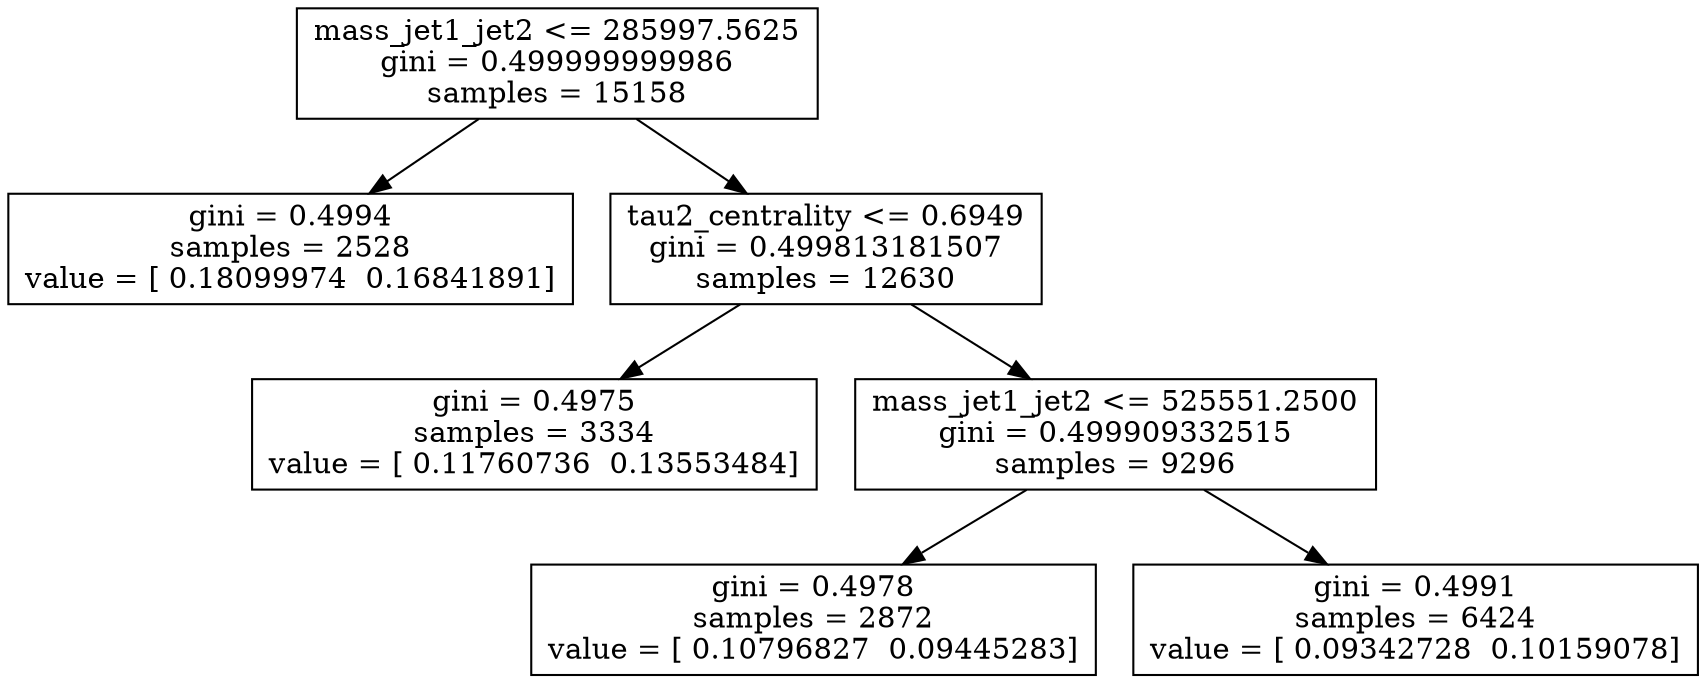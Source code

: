 digraph Tree {
0 [label="mass_jet1_jet2 <= 285997.5625\ngini = 0.499999999986\nsamples = 15158", shape="box"] ;
1 [label="gini = 0.4994\nsamples = 2528\nvalue = [ 0.18099974  0.16841891]", shape="box"] ;
0 -> 1 ;
2 [label="tau2_centrality <= 0.6949\ngini = 0.499813181507\nsamples = 12630", shape="box"] ;
0 -> 2 ;
3 [label="gini = 0.4975\nsamples = 3334\nvalue = [ 0.11760736  0.13553484]", shape="box"] ;
2 -> 3 ;
4 [label="mass_jet1_jet2 <= 525551.2500\ngini = 0.499909332515\nsamples = 9296", shape="box"] ;
2 -> 4 ;
5 [label="gini = 0.4978\nsamples = 2872\nvalue = [ 0.10796827  0.09445283]", shape="box"] ;
4 -> 5 ;
6 [label="gini = 0.4991\nsamples = 6424\nvalue = [ 0.09342728  0.10159078]", shape="box"] ;
4 -> 6 ;
}